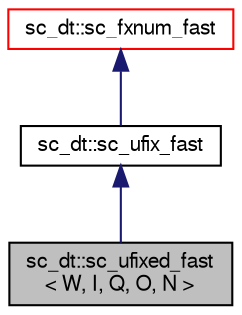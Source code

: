 digraph "sc_dt::sc_ufixed_fast&lt; W, I, Q, O, N &gt;"
{
  edge [fontname="FreeSans",fontsize="10",labelfontname="FreeSans",labelfontsize="10"];
  node [fontname="FreeSans",fontsize="10",shape=record];
  Node3 [label="sc_dt::sc_ufixed_fast\l\< W, I, Q, O, N \>",height=0.2,width=0.4,color="black", fillcolor="grey75", style="filled", fontcolor="black"];
  Node4 -> Node3 [dir="back",color="midnightblue",fontsize="10",style="solid",fontname="FreeSans"];
  Node4 [label="sc_dt::sc_ufix_fast",height=0.2,width=0.4,color="black", fillcolor="white", style="filled",URL="$a01600.html"];
  Node5 -> Node4 [dir="back",color="midnightblue",fontsize="10",style="solid",fontname="FreeSans"];
  Node5 [label="sc_dt::sc_fxnum_fast",height=0.2,width=0.4,color="red", fillcolor="white", style="filled",URL="$a01564.html"];
}
